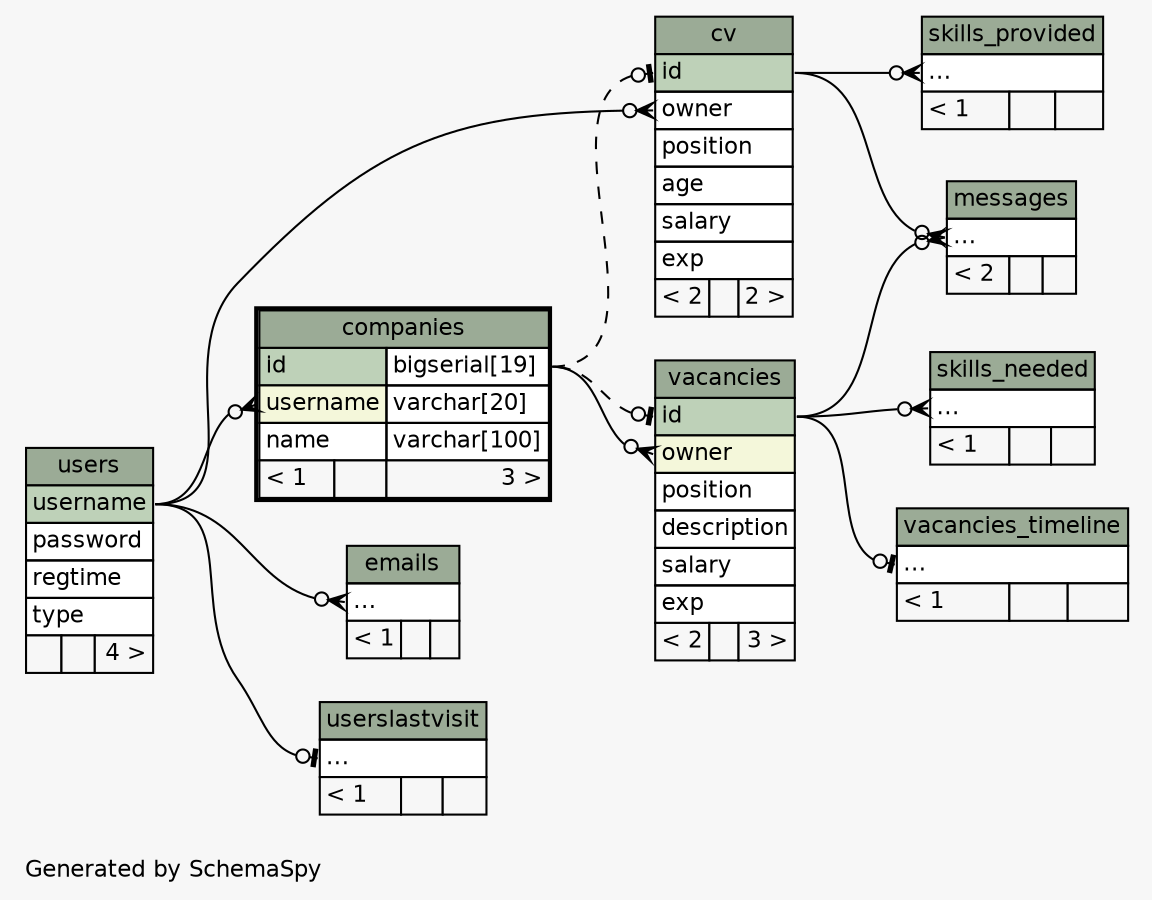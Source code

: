 // dot 2.38.0 on Windows 10 10.0
// SchemaSpy rev 590
digraph "impliedTwoDegreesRelationshipsDiagram" {
  graph [
    rankdir="RL"
    bgcolor="#f7f7f7"
    label="\nGenerated by SchemaSpy"
    labeljust="l"
    nodesep="0.18"
    ranksep="0.46"
    fontname="Helvetica"
    fontsize="11"
  ];
  node [
    fontname="Helvetica"
    fontsize="11"
    shape="plaintext"
  ];
  edge [
    arrowsize="0.8"
  ];
  "companies":"username":w -> "users":"username":e [arrowhead=none dir=back arrowtail=crowodot];
  "cv":"id":w -> "companies":"id.type":e [arrowhead=none dir=back arrowtail=teeodot style=dashed];
  "cv":"owner":w -> "users":"username":e [arrowhead=none dir=back arrowtail=crowodot];
  "emails":"elipses":w -> "users":"username":e [arrowhead=none dir=back arrowtail=crowodot];
  "messages":"elipses":w -> "cv":"id":e [arrowhead=none dir=back arrowtail=crowodot];
  "messages":"elipses":w -> "vacancies":"id":e [arrowhead=none dir=back arrowtail=crowodot];
  "skills_needed":"elipses":w -> "vacancies":"id":e [arrowhead=none dir=back arrowtail=crowodot];
  "skills_provided":"elipses":w -> "cv":"id":e [arrowhead=none dir=back arrowtail=crowodot];
  "userslastvisit":"elipses":w -> "users":"username":e [arrowhead=none dir=back arrowtail=teeodot];
  "vacancies":"id":w -> "companies":"id.type":e [arrowhead=none dir=back arrowtail=teeodot style=dashed];
  "vacancies":"owner":w -> "companies":"id.type":e [arrowhead=none dir=back arrowtail=crowodot];
  "vacancies_timeline":"elipses":w -> "vacancies":"id":e [arrowhead=none dir=back arrowtail=teeodot];
  "companies" [
    label=<
    <TABLE BORDER="2" CELLBORDER="1" CELLSPACING="0" BGCOLOR="#ffffff">
      <TR><TD COLSPAN="3" BGCOLOR="#9bab96" ALIGN="CENTER">companies</TD></TR>
      <TR><TD PORT="id" COLSPAN="2" BGCOLOR="#bed1b8" ALIGN="LEFT">id</TD><TD PORT="id.type" ALIGN="LEFT">bigserial[19]</TD></TR>
      <TR><TD PORT="username" COLSPAN="2" BGCOLOR="#f4f7da" ALIGN="LEFT">username</TD><TD PORT="username.type" ALIGN="LEFT">varchar[20]</TD></TR>
      <TR><TD PORT="name" COLSPAN="2" ALIGN="LEFT">name</TD><TD PORT="name.type" ALIGN="LEFT">varchar[100]</TD></TR>
      <TR><TD ALIGN="LEFT" BGCOLOR="#f7f7f7">&lt; 1</TD><TD ALIGN="RIGHT" BGCOLOR="#f7f7f7">  </TD><TD ALIGN="RIGHT" BGCOLOR="#f7f7f7">3 &gt;</TD></TR>
    </TABLE>>
    URL="companies.html"
    tooltip="companies"
  ];
  "cv" [
    label=<
    <TABLE BORDER="0" CELLBORDER="1" CELLSPACING="0" BGCOLOR="#ffffff">
      <TR><TD COLSPAN="3" BGCOLOR="#9bab96" ALIGN="CENTER">cv</TD></TR>
      <TR><TD PORT="id" COLSPAN="3" BGCOLOR="#bed1b8" ALIGN="LEFT">id</TD></TR>
      <TR><TD PORT="owner" COLSPAN="3" ALIGN="LEFT">owner</TD></TR>
      <TR><TD PORT="position" COLSPAN="3" ALIGN="LEFT">position</TD></TR>
      <TR><TD PORT="age" COLSPAN="3" ALIGN="LEFT">age</TD></TR>
      <TR><TD PORT="salary" COLSPAN="3" ALIGN="LEFT">salary</TD></TR>
      <TR><TD PORT="exp" COLSPAN="3" ALIGN="LEFT">exp</TD></TR>
      <TR><TD ALIGN="LEFT" BGCOLOR="#f7f7f7">&lt; 2</TD><TD ALIGN="RIGHT" BGCOLOR="#f7f7f7">  </TD><TD ALIGN="RIGHT" BGCOLOR="#f7f7f7">2 &gt;</TD></TR>
    </TABLE>>
    URL="cv.html"
    tooltip="cv"
  ];
  "emails" [
    label=<
    <TABLE BORDER="0" CELLBORDER="1" CELLSPACING="0" BGCOLOR="#ffffff">
      <TR><TD COLSPAN="3" BGCOLOR="#9bab96" ALIGN="CENTER">emails</TD></TR>
      <TR><TD PORT="elipses" COLSPAN="3" ALIGN="LEFT">...</TD></TR>
      <TR><TD ALIGN="LEFT" BGCOLOR="#f7f7f7">&lt; 1</TD><TD ALIGN="RIGHT" BGCOLOR="#f7f7f7">  </TD><TD ALIGN="RIGHT" BGCOLOR="#f7f7f7">  </TD></TR>
    </TABLE>>
    URL="emails.html"
    tooltip="emails"
  ];
  "messages" [
    label=<
    <TABLE BORDER="0" CELLBORDER="1" CELLSPACING="0" BGCOLOR="#ffffff">
      <TR><TD COLSPAN="3" BGCOLOR="#9bab96" ALIGN="CENTER">messages</TD></TR>
      <TR><TD PORT="elipses" COLSPAN="3" ALIGN="LEFT">...</TD></TR>
      <TR><TD ALIGN="LEFT" BGCOLOR="#f7f7f7">&lt; 2</TD><TD ALIGN="RIGHT" BGCOLOR="#f7f7f7">  </TD><TD ALIGN="RIGHT" BGCOLOR="#f7f7f7">  </TD></TR>
    </TABLE>>
    URL="messages.html"
    tooltip="messages"
  ];
  "skills_needed" [
    label=<
    <TABLE BORDER="0" CELLBORDER="1" CELLSPACING="0" BGCOLOR="#ffffff">
      <TR><TD COLSPAN="3" BGCOLOR="#9bab96" ALIGN="CENTER">skills_needed</TD></TR>
      <TR><TD PORT="elipses" COLSPAN="3" ALIGN="LEFT">...</TD></TR>
      <TR><TD ALIGN="LEFT" BGCOLOR="#f7f7f7">&lt; 1</TD><TD ALIGN="RIGHT" BGCOLOR="#f7f7f7">  </TD><TD ALIGN="RIGHT" BGCOLOR="#f7f7f7">  </TD></TR>
    </TABLE>>
    URL="skills_needed.html"
    tooltip="skills_needed"
  ];
  "skills_provided" [
    label=<
    <TABLE BORDER="0" CELLBORDER="1" CELLSPACING="0" BGCOLOR="#ffffff">
      <TR><TD COLSPAN="3" BGCOLOR="#9bab96" ALIGN="CENTER">skills_provided</TD></TR>
      <TR><TD PORT="elipses" COLSPAN="3" ALIGN="LEFT">...</TD></TR>
      <TR><TD ALIGN="LEFT" BGCOLOR="#f7f7f7">&lt; 1</TD><TD ALIGN="RIGHT" BGCOLOR="#f7f7f7">  </TD><TD ALIGN="RIGHT" BGCOLOR="#f7f7f7">  </TD></TR>
    </TABLE>>
    URL="skills_provided.html"
    tooltip="skills_provided"
  ];
  "users" [
    label=<
    <TABLE BORDER="0" CELLBORDER="1" CELLSPACING="0" BGCOLOR="#ffffff">
      <TR><TD COLSPAN="3" BGCOLOR="#9bab96" ALIGN="CENTER">users</TD></TR>
      <TR><TD PORT="username" COLSPAN="3" BGCOLOR="#bed1b8" ALIGN="LEFT">username</TD></TR>
      <TR><TD PORT="password" COLSPAN="3" ALIGN="LEFT">password</TD></TR>
      <TR><TD PORT="regtime" COLSPAN="3" ALIGN="LEFT">regtime</TD></TR>
      <TR><TD PORT="type" COLSPAN="3" ALIGN="LEFT">type</TD></TR>
      <TR><TD ALIGN="LEFT" BGCOLOR="#f7f7f7">  </TD><TD ALIGN="RIGHT" BGCOLOR="#f7f7f7">  </TD><TD ALIGN="RIGHT" BGCOLOR="#f7f7f7">4 &gt;</TD></TR>
    </TABLE>>
    URL="users.html"
    tooltip="users"
  ];
  "userslastvisit" [
    label=<
    <TABLE BORDER="0" CELLBORDER="1" CELLSPACING="0" BGCOLOR="#ffffff">
      <TR><TD COLSPAN="3" BGCOLOR="#9bab96" ALIGN="CENTER">userslastvisit</TD></TR>
      <TR><TD PORT="elipses" COLSPAN="3" ALIGN="LEFT">...</TD></TR>
      <TR><TD ALIGN="LEFT" BGCOLOR="#f7f7f7">&lt; 1</TD><TD ALIGN="RIGHT" BGCOLOR="#f7f7f7">  </TD><TD ALIGN="RIGHT" BGCOLOR="#f7f7f7">  </TD></TR>
    </TABLE>>
    URL="userslastvisit.html"
    tooltip="userslastvisit"
  ];
  "vacancies" [
    label=<
    <TABLE BORDER="0" CELLBORDER="1" CELLSPACING="0" BGCOLOR="#ffffff">
      <TR><TD COLSPAN="3" BGCOLOR="#9bab96" ALIGN="CENTER">vacancies</TD></TR>
      <TR><TD PORT="id" COLSPAN="3" BGCOLOR="#bed1b8" ALIGN="LEFT">id</TD></TR>
      <TR><TD PORT="owner" COLSPAN="3" BGCOLOR="#f4f7da" ALIGN="LEFT">owner</TD></TR>
      <TR><TD PORT="position" COLSPAN="3" ALIGN="LEFT">position</TD></TR>
      <TR><TD PORT="description" COLSPAN="3" ALIGN="LEFT">description</TD></TR>
      <TR><TD PORT="salary" COLSPAN="3" ALIGN="LEFT">salary</TD></TR>
      <TR><TD PORT="exp" COLSPAN="3" ALIGN="LEFT">exp</TD></TR>
      <TR><TD ALIGN="LEFT" BGCOLOR="#f7f7f7">&lt; 2</TD><TD ALIGN="RIGHT" BGCOLOR="#f7f7f7">  </TD><TD ALIGN="RIGHT" BGCOLOR="#f7f7f7">3 &gt;</TD></TR>
    </TABLE>>
    URL="vacancies.html"
    tooltip="vacancies"
  ];
  "vacancies_timeline" [
    label=<
    <TABLE BORDER="0" CELLBORDER="1" CELLSPACING="0" BGCOLOR="#ffffff">
      <TR><TD COLSPAN="3" BGCOLOR="#9bab96" ALIGN="CENTER">vacancies_timeline</TD></TR>
      <TR><TD PORT="elipses" COLSPAN="3" ALIGN="LEFT">...</TD></TR>
      <TR><TD ALIGN="LEFT" BGCOLOR="#f7f7f7">&lt; 1</TD><TD ALIGN="RIGHT" BGCOLOR="#f7f7f7">  </TD><TD ALIGN="RIGHT" BGCOLOR="#f7f7f7">  </TD></TR>
    </TABLE>>
    URL="vacancies_timeline.html"
    tooltip="vacancies_timeline"
  ];
}
